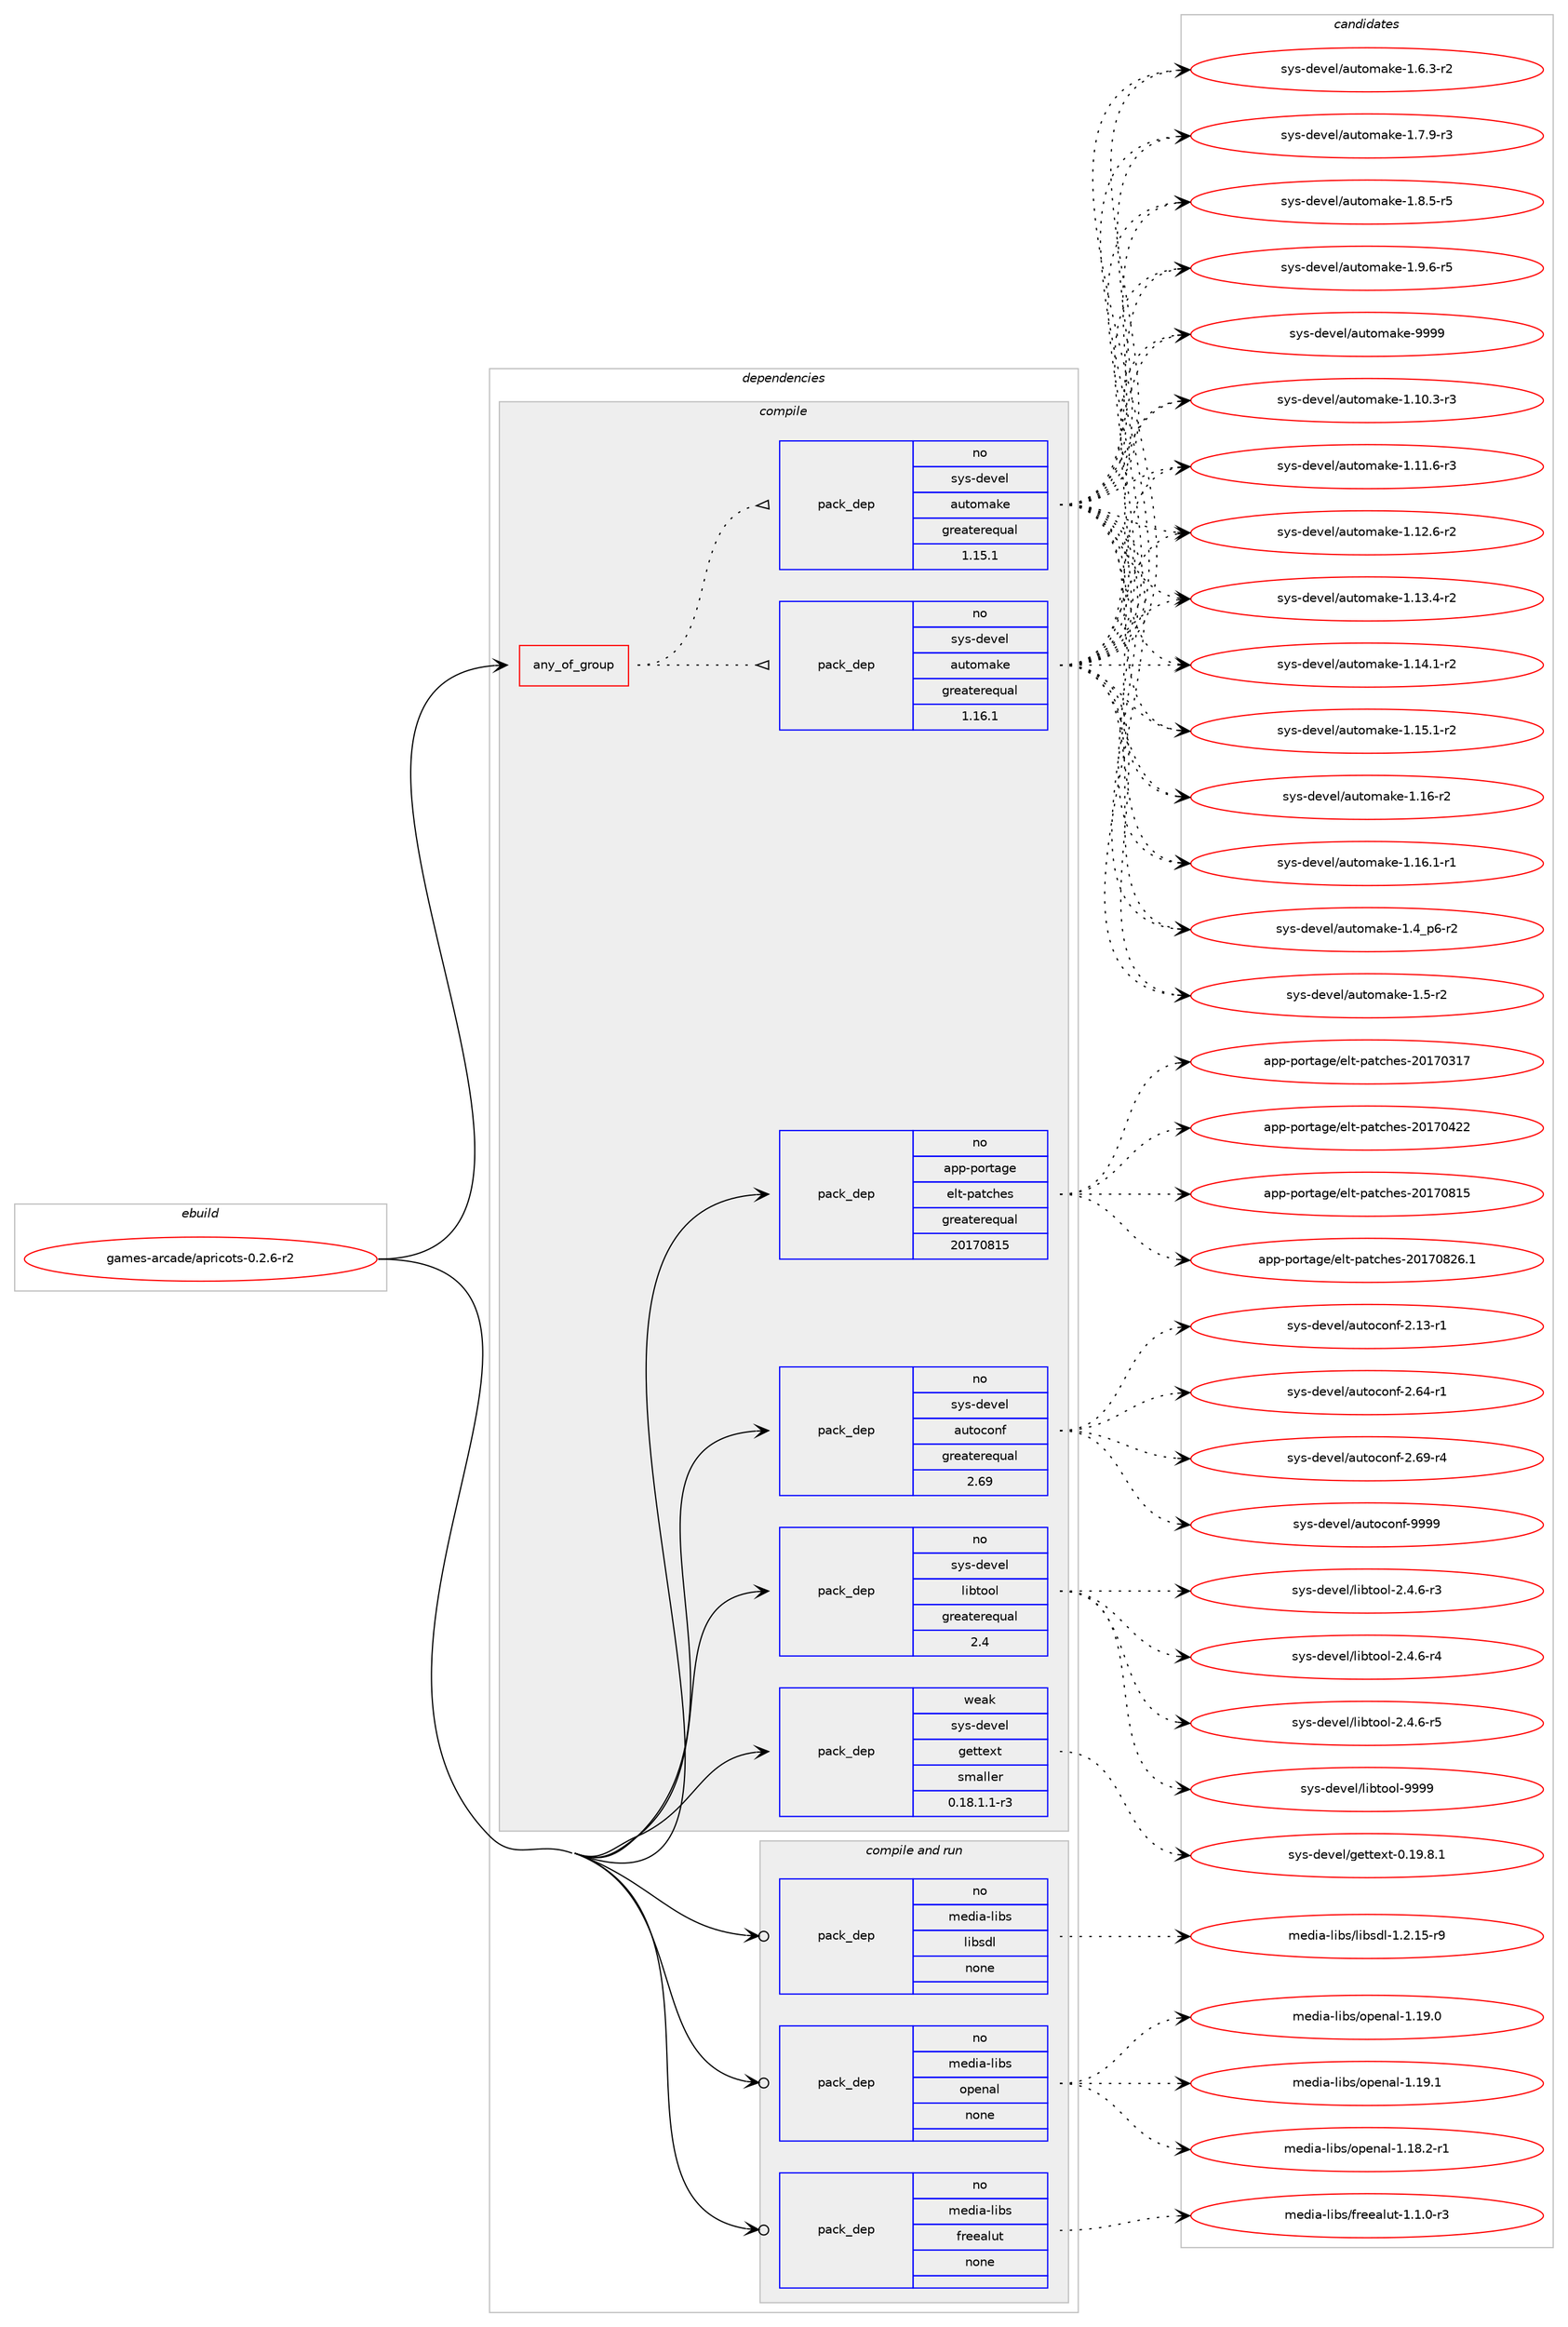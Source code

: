 digraph prolog {

# *************
# Graph options
# *************

newrank=true;
concentrate=true;
compound=true;
graph [rankdir=LR,fontname=Helvetica,fontsize=10,ranksep=1.5];#, ranksep=2.5, nodesep=0.2];
edge  [arrowhead=vee];
node  [fontname=Helvetica,fontsize=10];

# **********
# The ebuild
# **********

subgraph cluster_leftcol {
color=gray;
rank=same;
label=<<i>ebuild</i>>;
id [label="games-arcade/apricots-0.2.6-r2", color=red, width=4, href="../games-arcade/apricots-0.2.6-r2.svg"];
}

# ****************
# The dependencies
# ****************

subgraph cluster_midcol {
color=gray;
label=<<i>dependencies</i>>;
subgraph cluster_compile {
fillcolor="#eeeeee";
style=filled;
label=<<i>compile</i>>;
subgraph any23197 {
dependency1553987 [label=<<TABLE BORDER="0" CELLBORDER="1" CELLSPACING="0" CELLPADDING="4"><TR><TD CELLPADDING="10">any_of_group</TD></TR></TABLE>>, shape=none, color=red];subgraph pack1104116 {
dependency1553988 [label=<<TABLE BORDER="0" CELLBORDER="1" CELLSPACING="0" CELLPADDING="4" WIDTH="220"><TR><TD ROWSPAN="6" CELLPADDING="30">pack_dep</TD></TR><TR><TD WIDTH="110">no</TD></TR><TR><TD>sys-devel</TD></TR><TR><TD>automake</TD></TR><TR><TD>greaterequal</TD></TR><TR><TD>1.16.1</TD></TR></TABLE>>, shape=none, color=blue];
}
dependency1553987:e -> dependency1553988:w [weight=20,style="dotted",arrowhead="oinv"];
subgraph pack1104117 {
dependency1553989 [label=<<TABLE BORDER="0" CELLBORDER="1" CELLSPACING="0" CELLPADDING="4" WIDTH="220"><TR><TD ROWSPAN="6" CELLPADDING="30">pack_dep</TD></TR><TR><TD WIDTH="110">no</TD></TR><TR><TD>sys-devel</TD></TR><TR><TD>automake</TD></TR><TR><TD>greaterequal</TD></TR><TR><TD>1.15.1</TD></TR></TABLE>>, shape=none, color=blue];
}
dependency1553987:e -> dependency1553989:w [weight=20,style="dotted",arrowhead="oinv"];
}
id:e -> dependency1553987:w [weight=20,style="solid",arrowhead="vee"];
subgraph pack1104118 {
dependency1553990 [label=<<TABLE BORDER="0" CELLBORDER="1" CELLSPACING="0" CELLPADDING="4" WIDTH="220"><TR><TD ROWSPAN="6" CELLPADDING="30">pack_dep</TD></TR><TR><TD WIDTH="110">no</TD></TR><TR><TD>app-portage</TD></TR><TR><TD>elt-patches</TD></TR><TR><TD>greaterequal</TD></TR><TR><TD>20170815</TD></TR></TABLE>>, shape=none, color=blue];
}
id:e -> dependency1553990:w [weight=20,style="solid",arrowhead="vee"];
subgraph pack1104119 {
dependency1553991 [label=<<TABLE BORDER="0" CELLBORDER="1" CELLSPACING="0" CELLPADDING="4" WIDTH="220"><TR><TD ROWSPAN="6" CELLPADDING="30">pack_dep</TD></TR><TR><TD WIDTH="110">no</TD></TR><TR><TD>sys-devel</TD></TR><TR><TD>autoconf</TD></TR><TR><TD>greaterequal</TD></TR><TR><TD>2.69</TD></TR></TABLE>>, shape=none, color=blue];
}
id:e -> dependency1553991:w [weight=20,style="solid",arrowhead="vee"];
subgraph pack1104120 {
dependency1553992 [label=<<TABLE BORDER="0" CELLBORDER="1" CELLSPACING="0" CELLPADDING="4" WIDTH="220"><TR><TD ROWSPAN="6" CELLPADDING="30">pack_dep</TD></TR><TR><TD WIDTH="110">no</TD></TR><TR><TD>sys-devel</TD></TR><TR><TD>libtool</TD></TR><TR><TD>greaterequal</TD></TR><TR><TD>2.4</TD></TR></TABLE>>, shape=none, color=blue];
}
id:e -> dependency1553992:w [weight=20,style="solid",arrowhead="vee"];
subgraph pack1104121 {
dependency1553993 [label=<<TABLE BORDER="0" CELLBORDER="1" CELLSPACING="0" CELLPADDING="4" WIDTH="220"><TR><TD ROWSPAN="6" CELLPADDING="30">pack_dep</TD></TR><TR><TD WIDTH="110">weak</TD></TR><TR><TD>sys-devel</TD></TR><TR><TD>gettext</TD></TR><TR><TD>smaller</TD></TR><TR><TD>0.18.1.1-r3</TD></TR></TABLE>>, shape=none, color=blue];
}
id:e -> dependency1553993:w [weight=20,style="solid",arrowhead="vee"];
}
subgraph cluster_compileandrun {
fillcolor="#eeeeee";
style=filled;
label=<<i>compile and run</i>>;
subgraph pack1104122 {
dependency1553994 [label=<<TABLE BORDER="0" CELLBORDER="1" CELLSPACING="0" CELLPADDING="4" WIDTH="220"><TR><TD ROWSPAN="6" CELLPADDING="30">pack_dep</TD></TR><TR><TD WIDTH="110">no</TD></TR><TR><TD>media-libs</TD></TR><TR><TD>freealut</TD></TR><TR><TD>none</TD></TR><TR><TD></TD></TR></TABLE>>, shape=none, color=blue];
}
id:e -> dependency1553994:w [weight=20,style="solid",arrowhead="odotvee"];
subgraph pack1104123 {
dependency1553995 [label=<<TABLE BORDER="0" CELLBORDER="1" CELLSPACING="0" CELLPADDING="4" WIDTH="220"><TR><TD ROWSPAN="6" CELLPADDING="30">pack_dep</TD></TR><TR><TD WIDTH="110">no</TD></TR><TR><TD>media-libs</TD></TR><TR><TD>libsdl</TD></TR><TR><TD>none</TD></TR><TR><TD></TD></TR></TABLE>>, shape=none, color=blue];
}
id:e -> dependency1553995:w [weight=20,style="solid",arrowhead="odotvee"];
subgraph pack1104124 {
dependency1553996 [label=<<TABLE BORDER="0" CELLBORDER="1" CELLSPACING="0" CELLPADDING="4" WIDTH="220"><TR><TD ROWSPAN="6" CELLPADDING="30">pack_dep</TD></TR><TR><TD WIDTH="110">no</TD></TR><TR><TD>media-libs</TD></TR><TR><TD>openal</TD></TR><TR><TD>none</TD></TR><TR><TD></TD></TR></TABLE>>, shape=none, color=blue];
}
id:e -> dependency1553996:w [weight=20,style="solid",arrowhead="odotvee"];
}
subgraph cluster_run {
fillcolor="#eeeeee";
style=filled;
label=<<i>run</i>>;
}
}

# **************
# The candidates
# **************

subgraph cluster_choices {
rank=same;
color=gray;
label=<<i>candidates</i>>;

subgraph choice1104116 {
color=black;
nodesep=1;
choice11512111545100101118101108479711711611110997107101454946494846514511451 [label="sys-devel/automake-1.10.3-r3", color=red, width=4,href="../sys-devel/automake-1.10.3-r3.svg"];
choice11512111545100101118101108479711711611110997107101454946494946544511451 [label="sys-devel/automake-1.11.6-r3", color=red, width=4,href="../sys-devel/automake-1.11.6-r3.svg"];
choice11512111545100101118101108479711711611110997107101454946495046544511450 [label="sys-devel/automake-1.12.6-r2", color=red, width=4,href="../sys-devel/automake-1.12.6-r2.svg"];
choice11512111545100101118101108479711711611110997107101454946495146524511450 [label="sys-devel/automake-1.13.4-r2", color=red, width=4,href="../sys-devel/automake-1.13.4-r2.svg"];
choice11512111545100101118101108479711711611110997107101454946495246494511450 [label="sys-devel/automake-1.14.1-r2", color=red, width=4,href="../sys-devel/automake-1.14.1-r2.svg"];
choice11512111545100101118101108479711711611110997107101454946495346494511450 [label="sys-devel/automake-1.15.1-r2", color=red, width=4,href="../sys-devel/automake-1.15.1-r2.svg"];
choice1151211154510010111810110847971171161111099710710145494649544511450 [label="sys-devel/automake-1.16-r2", color=red, width=4,href="../sys-devel/automake-1.16-r2.svg"];
choice11512111545100101118101108479711711611110997107101454946495446494511449 [label="sys-devel/automake-1.16.1-r1", color=red, width=4,href="../sys-devel/automake-1.16.1-r1.svg"];
choice115121115451001011181011084797117116111109971071014549465295112544511450 [label="sys-devel/automake-1.4_p6-r2", color=red, width=4,href="../sys-devel/automake-1.4_p6-r2.svg"];
choice11512111545100101118101108479711711611110997107101454946534511450 [label="sys-devel/automake-1.5-r2", color=red, width=4,href="../sys-devel/automake-1.5-r2.svg"];
choice115121115451001011181011084797117116111109971071014549465446514511450 [label="sys-devel/automake-1.6.3-r2", color=red, width=4,href="../sys-devel/automake-1.6.3-r2.svg"];
choice115121115451001011181011084797117116111109971071014549465546574511451 [label="sys-devel/automake-1.7.9-r3", color=red, width=4,href="../sys-devel/automake-1.7.9-r3.svg"];
choice115121115451001011181011084797117116111109971071014549465646534511453 [label="sys-devel/automake-1.8.5-r5", color=red, width=4,href="../sys-devel/automake-1.8.5-r5.svg"];
choice115121115451001011181011084797117116111109971071014549465746544511453 [label="sys-devel/automake-1.9.6-r5", color=red, width=4,href="../sys-devel/automake-1.9.6-r5.svg"];
choice115121115451001011181011084797117116111109971071014557575757 [label="sys-devel/automake-9999", color=red, width=4,href="../sys-devel/automake-9999.svg"];
dependency1553988:e -> choice11512111545100101118101108479711711611110997107101454946494846514511451:w [style=dotted,weight="100"];
dependency1553988:e -> choice11512111545100101118101108479711711611110997107101454946494946544511451:w [style=dotted,weight="100"];
dependency1553988:e -> choice11512111545100101118101108479711711611110997107101454946495046544511450:w [style=dotted,weight="100"];
dependency1553988:e -> choice11512111545100101118101108479711711611110997107101454946495146524511450:w [style=dotted,weight="100"];
dependency1553988:e -> choice11512111545100101118101108479711711611110997107101454946495246494511450:w [style=dotted,weight="100"];
dependency1553988:e -> choice11512111545100101118101108479711711611110997107101454946495346494511450:w [style=dotted,weight="100"];
dependency1553988:e -> choice1151211154510010111810110847971171161111099710710145494649544511450:w [style=dotted,weight="100"];
dependency1553988:e -> choice11512111545100101118101108479711711611110997107101454946495446494511449:w [style=dotted,weight="100"];
dependency1553988:e -> choice115121115451001011181011084797117116111109971071014549465295112544511450:w [style=dotted,weight="100"];
dependency1553988:e -> choice11512111545100101118101108479711711611110997107101454946534511450:w [style=dotted,weight="100"];
dependency1553988:e -> choice115121115451001011181011084797117116111109971071014549465446514511450:w [style=dotted,weight="100"];
dependency1553988:e -> choice115121115451001011181011084797117116111109971071014549465546574511451:w [style=dotted,weight="100"];
dependency1553988:e -> choice115121115451001011181011084797117116111109971071014549465646534511453:w [style=dotted,weight="100"];
dependency1553988:e -> choice115121115451001011181011084797117116111109971071014549465746544511453:w [style=dotted,weight="100"];
dependency1553988:e -> choice115121115451001011181011084797117116111109971071014557575757:w [style=dotted,weight="100"];
}
subgraph choice1104117 {
color=black;
nodesep=1;
choice11512111545100101118101108479711711611110997107101454946494846514511451 [label="sys-devel/automake-1.10.3-r3", color=red, width=4,href="../sys-devel/automake-1.10.3-r3.svg"];
choice11512111545100101118101108479711711611110997107101454946494946544511451 [label="sys-devel/automake-1.11.6-r3", color=red, width=4,href="../sys-devel/automake-1.11.6-r3.svg"];
choice11512111545100101118101108479711711611110997107101454946495046544511450 [label="sys-devel/automake-1.12.6-r2", color=red, width=4,href="../sys-devel/automake-1.12.6-r2.svg"];
choice11512111545100101118101108479711711611110997107101454946495146524511450 [label="sys-devel/automake-1.13.4-r2", color=red, width=4,href="../sys-devel/automake-1.13.4-r2.svg"];
choice11512111545100101118101108479711711611110997107101454946495246494511450 [label="sys-devel/automake-1.14.1-r2", color=red, width=4,href="../sys-devel/automake-1.14.1-r2.svg"];
choice11512111545100101118101108479711711611110997107101454946495346494511450 [label="sys-devel/automake-1.15.1-r2", color=red, width=4,href="../sys-devel/automake-1.15.1-r2.svg"];
choice1151211154510010111810110847971171161111099710710145494649544511450 [label="sys-devel/automake-1.16-r2", color=red, width=4,href="../sys-devel/automake-1.16-r2.svg"];
choice11512111545100101118101108479711711611110997107101454946495446494511449 [label="sys-devel/automake-1.16.1-r1", color=red, width=4,href="../sys-devel/automake-1.16.1-r1.svg"];
choice115121115451001011181011084797117116111109971071014549465295112544511450 [label="sys-devel/automake-1.4_p6-r2", color=red, width=4,href="../sys-devel/automake-1.4_p6-r2.svg"];
choice11512111545100101118101108479711711611110997107101454946534511450 [label="sys-devel/automake-1.5-r2", color=red, width=4,href="../sys-devel/automake-1.5-r2.svg"];
choice115121115451001011181011084797117116111109971071014549465446514511450 [label="sys-devel/automake-1.6.3-r2", color=red, width=4,href="../sys-devel/automake-1.6.3-r2.svg"];
choice115121115451001011181011084797117116111109971071014549465546574511451 [label="sys-devel/automake-1.7.9-r3", color=red, width=4,href="../sys-devel/automake-1.7.9-r3.svg"];
choice115121115451001011181011084797117116111109971071014549465646534511453 [label="sys-devel/automake-1.8.5-r5", color=red, width=4,href="../sys-devel/automake-1.8.5-r5.svg"];
choice115121115451001011181011084797117116111109971071014549465746544511453 [label="sys-devel/automake-1.9.6-r5", color=red, width=4,href="../sys-devel/automake-1.9.6-r5.svg"];
choice115121115451001011181011084797117116111109971071014557575757 [label="sys-devel/automake-9999", color=red, width=4,href="../sys-devel/automake-9999.svg"];
dependency1553989:e -> choice11512111545100101118101108479711711611110997107101454946494846514511451:w [style=dotted,weight="100"];
dependency1553989:e -> choice11512111545100101118101108479711711611110997107101454946494946544511451:w [style=dotted,weight="100"];
dependency1553989:e -> choice11512111545100101118101108479711711611110997107101454946495046544511450:w [style=dotted,weight="100"];
dependency1553989:e -> choice11512111545100101118101108479711711611110997107101454946495146524511450:w [style=dotted,weight="100"];
dependency1553989:e -> choice11512111545100101118101108479711711611110997107101454946495246494511450:w [style=dotted,weight="100"];
dependency1553989:e -> choice11512111545100101118101108479711711611110997107101454946495346494511450:w [style=dotted,weight="100"];
dependency1553989:e -> choice1151211154510010111810110847971171161111099710710145494649544511450:w [style=dotted,weight="100"];
dependency1553989:e -> choice11512111545100101118101108479711711611110997107101454946495446494511449:w [style=dotted,weight="100"];
dependency1553989:e -> choice115121115451001011181011084797117116111109971071014549465295112544511450:w [style=dotted,weight="100"];
dependency1553989:e -> choice11512111545100101118101108479711711611110997107101454946534511450:w [style=dotted,weight="100"];
dependency1553989:e -> choice115121115451001011181011084797117116111109971071014549465446514511450:w [style=dotted,weight="100"];
dependency1553989:e -> choice115121115451001011181011084797117116111109971071014549465546574511451:w [style=dotted,weight="100"];
dependency1553989:e -> choice115121115451001011181011084797117116111109971071014549465646534511453:w [style=dotted,weight="100"];
dependency1553989:e -> choice115121115451001011181011084797117116111109971071014549465746544511453:w [style=dotted,weight="100"];
dependency1553989:e -> choice115121115451001011181011084797117116111109971071014557575757:w [style=dotted,weight="100"];
}
subgraph choice1104118 {
color=black;
nodesep=1;
choice97112112451121111141169710310147101108116451129711699104101115455048495548514955 [label="app-portage/elt-patches-20170317", color=red, width=4,href="../app-portage/elt-patches-20170317.svg"];
choice97112112451121111141169710310147101108116451129711699104101115455048495548525050 [label="app-portage/elt-patches-20170422", color=red, width=4,href="../app-portage/elt-patches-20170422.svg"];
choice97112112451121111141169710310147101108116451129711699104101115455048495548564953 [label="app-portage/elt-patches-20170815", color=red, width=4,href="../app-portage/elt-patches-20170815.svg"];
choice971121124511211111411697103101471011081164511297116991041011154550484955485650544649 [label="app-portage/elt-patches-20170826.1", color=red, width=4,href="../app-portage/elt-patches-20170826.1.svg"];
dependency1553990:e -> choice97112112451121111141169710310147101108116451129711699104101115455048495548514955:w [style=dotted,weight="100"];
dependency1553990:e -> choice97112112451121111141169710310147101108116451129711699104101115455048495548525050:w [style=dotted,weight="100"];
dependency1553990:e -> choice97112112451121111141169710310147101108116451129711699104101115455048495548564953:w [style=dotted,weight="100"];
dependency1553990:e -> choice971121124511211111411697103101471011081164511297116991041011154550484955485650544649:w [style=dotted,weight="100"];
}
subgraph choice1104119 {
color=black;
nodesep=1;
choice1151211154510010111810110847971171161119911111010245504649514511449 [label="sys-devel/autoconf-2.13-r1", color=red, width=4,href="../sys-devel/autoconf-2.13-r1.svg"];
choice1151211154510010111810110847971171161119911111010245504654524511449 [label="sys-devel/autoconf-2.64-r1", color=red, width=4,href="../sys-devel/autoconf-2.64-r1.svg"];
choice1151211154510010111810110847971171161119911111010245504654574511452 [label="sys-devel/autoconf-2.69-r4", color=red, width=4,href="../sys-devel/autoconf-2.69-r4.svg"];
choice115121115451001011181011084797117116111991111101024557575757 [label="sys-devel/autoconf-9999", color=red, width=4,href="../sys-devel/autoconf-9999.svg"];
dependency1553991:e -> choice1151211154510010111810110847971171161119911111010245504649514511449:w [style=dotted,weight="100"];
dependency1553991:e -> choice1151211154510010111810110847971171161119911111010245504654524511449:w [style=dotted,weight="100"];
dependency1553991:e -> choice1151211154510010111810110847971171161119911111010245504654574511452:w [style=dotted,weight="100"];
dependency1553991:e -> choice115121115451001011181011084797117116111991111101024557575757:w [style=dotted,weight="100"];
}
subgraph choice1104120 {
color=black;
nodesep=1;
choice1151211154510010111810110847108105981161111111084550465246544511451 [label="sys-devel/libtool-2.4.6-r3", color=red, width=4,href="../sys-devel/libtool-2.4.6-r3.svg"];
choice1151211154510010111810110847108105981161111111084550465246544511452 [label="sys-devel/libtool-2.4.6-r4", color=red, width=4,href="../sys-devel/libtool-2.4.6-r4.svg"];
choice1151211154510010111810110847108105981161111111084550465246544511453 [label="sys-devel/libtool-2.4.6-r5", color=red, width=4,href="../sys-devel/libtool-2.4.6-r5.svg"];
choice1151211154510010111810110847108105981161111111084557575757 [label="sys-devel/libtool-9999", color=red, width=4,href="../sys-devel/libtool-9999.svg"];
dependency1553992:e -> choice1151211154510010111810110847108105981161111111084550465246544511451:w [style=dotted,weight="100"];
dependency1553992:e -> choice1151211154510010111810110847108105981161111111084550465246544511452:w [style=dotted,weight="100"];
dependency1553992:e -> choice1151211154510010111810110847108105981161111111084550465246544511453:w [style=dotted,weight="100"];
dependency1553992:e -> choice1151211154510010111810110847108105981161111111084557575757:w [style=dotted,weight="100"];
}
subgraph choice1104121 {
color=black;
nodesep=1;
choice1151211154510010111810110847103101116116101120116454846495746564649 [label="sys-devel/gettext-0.19.8.1", color=red, width=4,href="../sys-devel/gettext-0.19.8.1.svg"];
dependency1553993:e -> choice1151211154510010111810110847103101116116101120116454846495746564649:w [style=dotted,weight="100"];
}
subgraph choice1104122 {
color=black;
nodesep=1;
choice10910110010597451081059811547102114101101971081171164549464946484511451 [label="media-libs/freealut-1.1.0-r3", color=red, width=4,href="../media-libs/freealut-1.1.0-r3.svg"];
dependency1553994:e -> choice10910110010597451081059811547102114101101971081171164549464946484511451:w [style=dotted,weight="100"];
}
subgraph choice1104123 {
color=black;
nodesep=1;
choice1091011001059745108105981154710810598115100108454946504649534511457 [label="media-libs/libsdl-1.2.15-r9", color=red, width=4,href="../media-libs/libsdl-1.2.15-r9.svg"];
dependency1553995:e -> choice1091011001059745108105981154710810598115100108454946504649534511457:w [style=dotted,weight="100"];
}
subgraph choice1104124 {
color=black;
nodesep=1;
choice1091011001059745108105981154711111210111097108454946495646504511449 [label="media-libs/openal-1.18.2-r1", color=red, width=4,href="../media-libs/openal-1.18.2-r1.svg"];
choice109101100105974510810598115471111121011109710845494649574648 [label="media-libs/openal-1.19.0", color=red, width=4,href="../media-libs/openal-1.19.0.svg"];
choice109101100105974510810598115471111121011109710845494649574649 [label="media-libs/openal-1.19.1", color=red, width=4,href="../media-libs/openal-1.19.1.svg"];
dependency1553996:e -> choice1091011001059745108105981154711111210111097108454946495646504511449:w [style=dotted,weight="100"];
dependency1553996:e -> choice109101100105974510810598115471111121011109710845494649574648:w [style=dotted,weight="100"];
dependency1553996:e -> choice109101100105974510810598115471111121011109710845494649574649:w [style=dotted,weight="100"];
}
}

}
